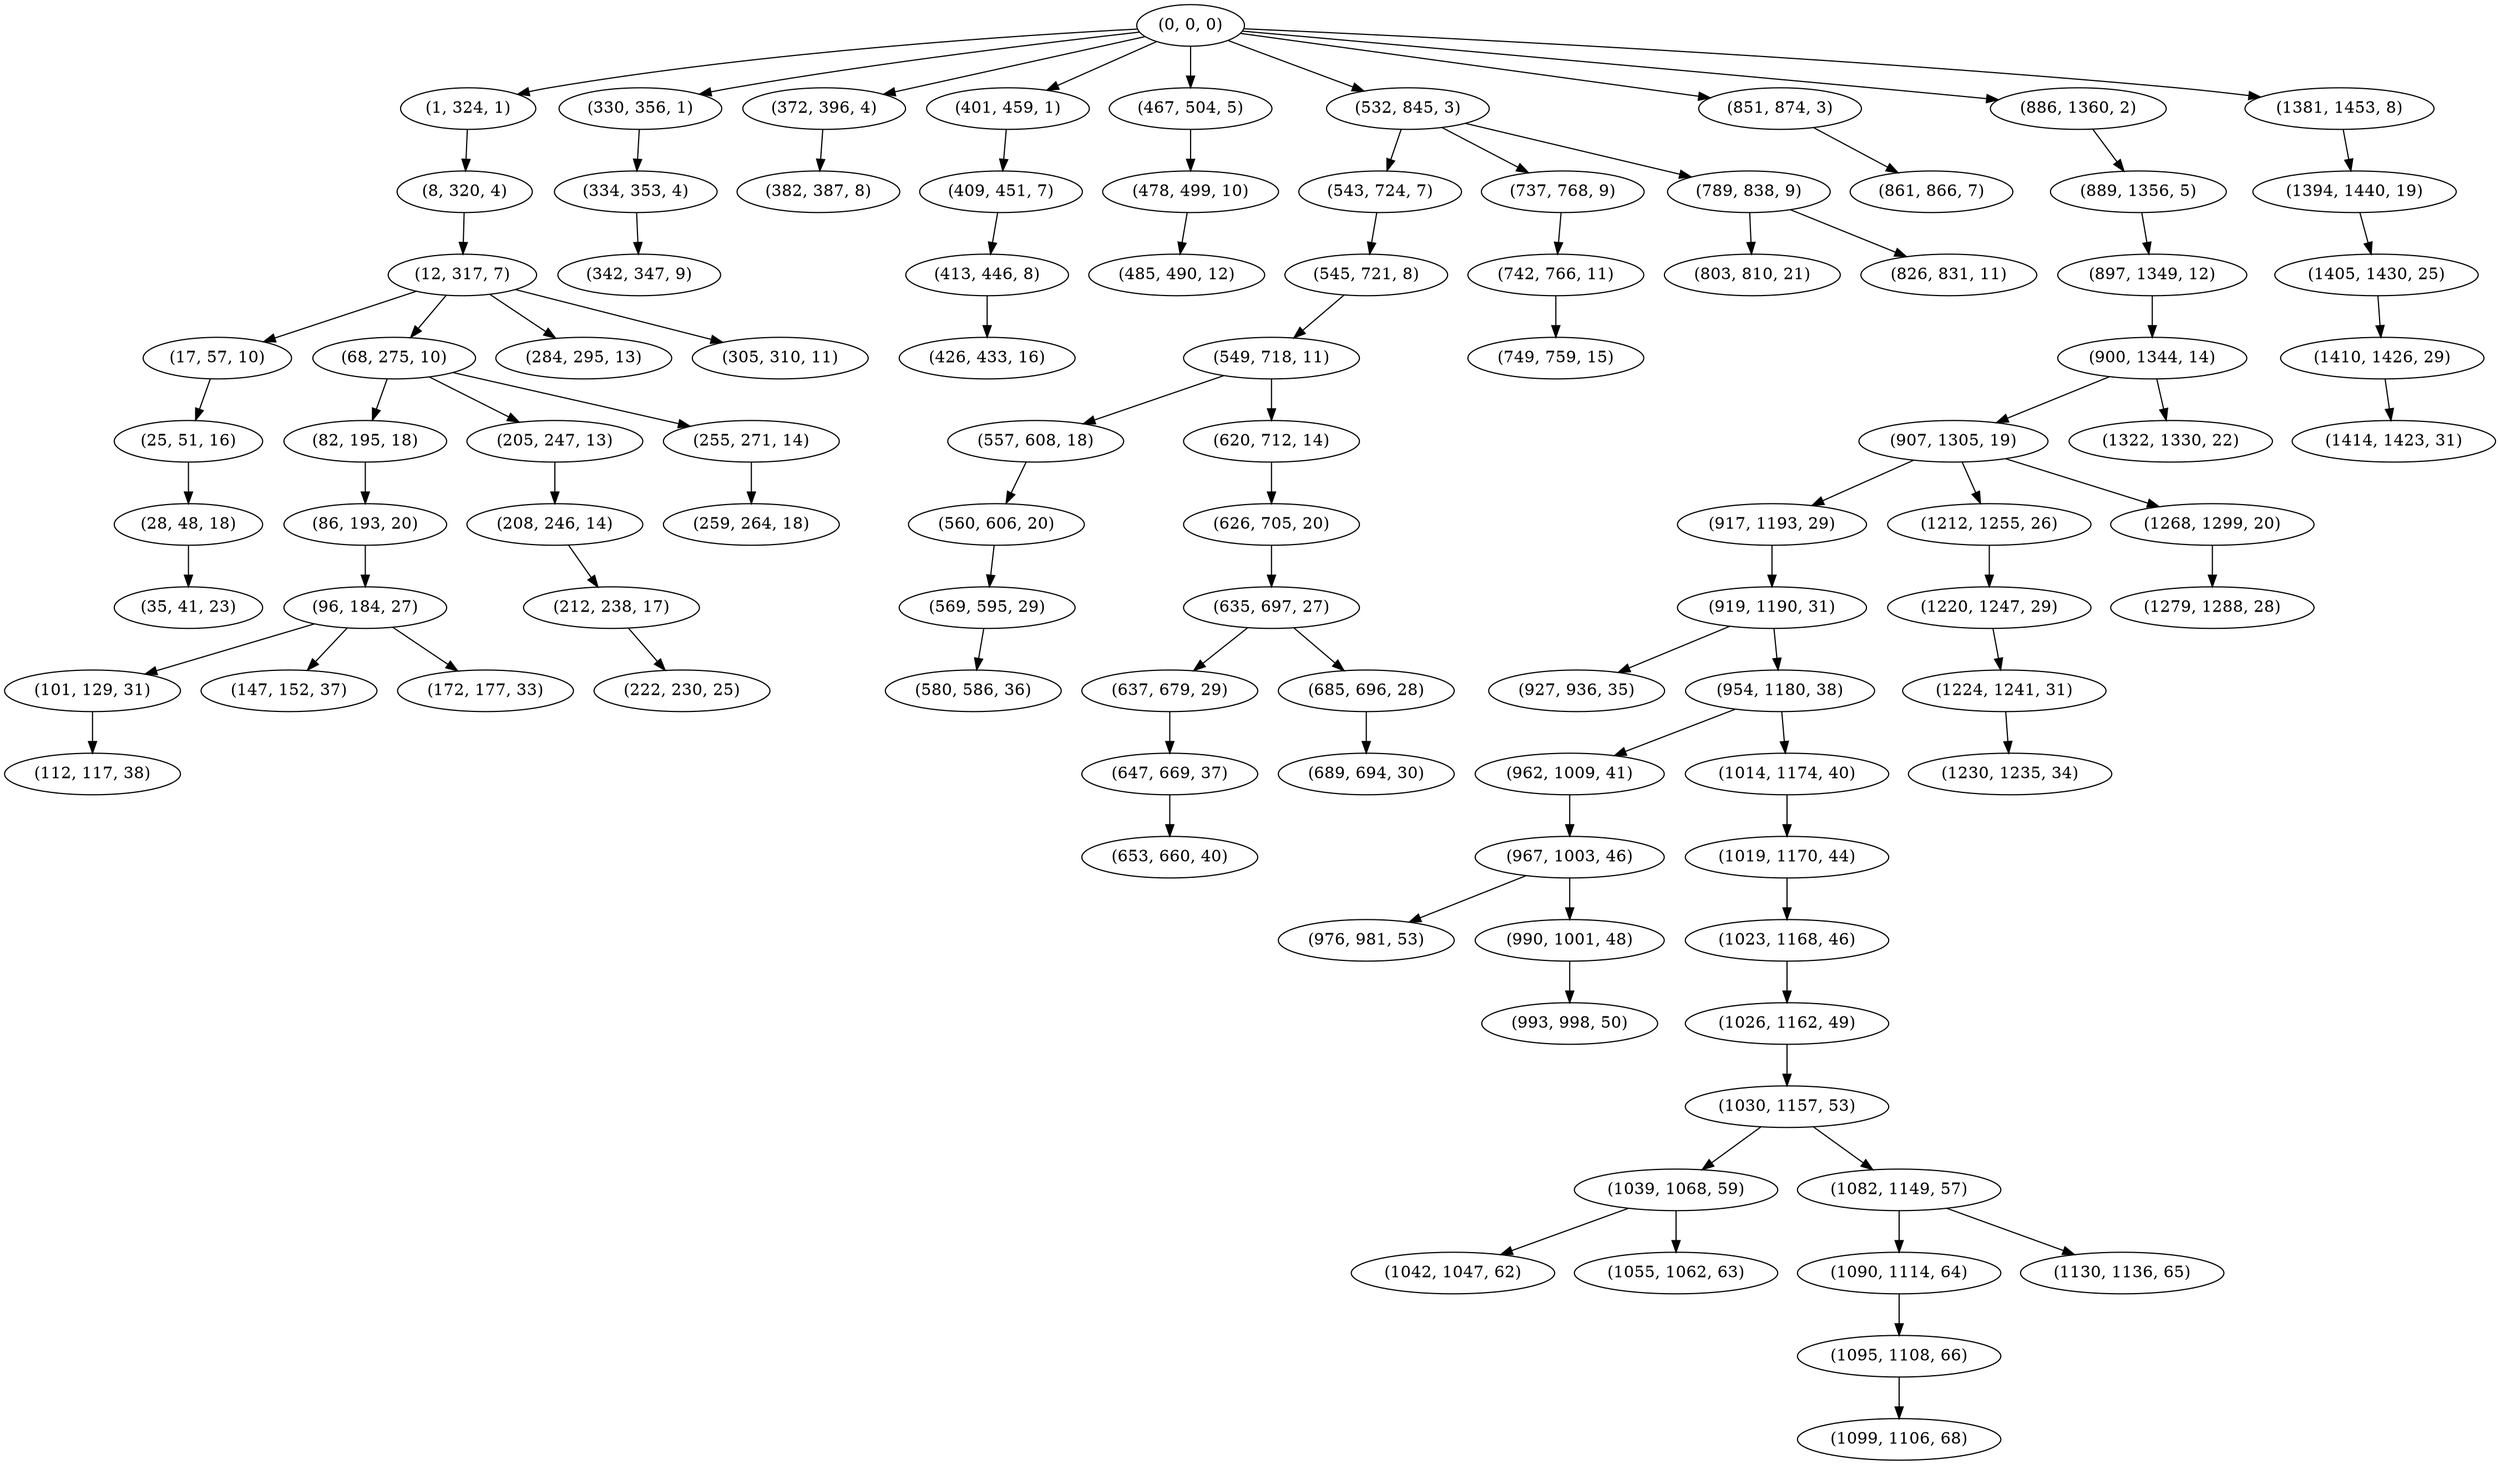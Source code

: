 digraph tree {
    "(0, 0, 0)";
    "(1, 324, 1)";
    "(8, 320, 4)";
    "(12, 317, 7)";
    "(17, 57, 10)";
    "(25, 51, 16)";
    "(28, 48, 18)";
    "(35, 41, 23)";
    "(68, 275, 10)";
    "(82, 195, 18)";
    "(86, 193, 20)";
    "(96, 184, 27)";
    "(101, 129, 31)";
    "(112, 117, 38)";
    "(147, 152, 37)";
    "(172, 177, 33)";
    "(205, 247, 13)";
    "(208, 246, 14)";
    "(212, 238, 17)";
    "(222, 230, 25)";
    "(255, 271, 14)";
    "(259, 264, 18)";
    "(284, 295, 13)";
    "(305, 310, 11)";
    "(330, 356, 1)";
    "(334, 353, 4)";
    "(342, 347, 9)";
    "(372, 396, 4)";
    "(382, 387, 8)";
    "(401, 459, 1)";
    "(409, 451, 7)";
    "(413, 446, 8)";
    "(426, 433, 16)";
    "(467, 504, 5)";
    "(478, 499, 10)";
    "(485, 490, 12)";
    "(532, 845, 3)";
    "(543, 724, 7)";
    "(545, 721, 8)";
    "(549, 718, 11)";
    "(557, 608, 18)";
    "(560, 606, 20)";
    "(569, 595, 29)";
    "(580, 586, 36)";
    "(620, 712, 14)";
    "(626, 705, 20)";
    "(635, 697, 27)";
    "(637, 679, 29)";
    "(647, 669, 37)";
    "(653, 660, 40)";
    "(685, 696, 28)";
    "(689, 694, 30)";
    "(737, 768, 9)";
    "(742, 766, 11)";
    "(749, 759, 15)";
    "(789, 838, 9)";
    "(803, 810, 21)";
    "(826, 831, 11)";
    "(851, 874, 3)";
    "(861, 866, 7)";
    "(886, 1360, 2)";
    "(889, 1356, 5)";
    "(897, 1349, 12)";
    "(900, 1344, 14)";
    "(907, 1305, 19)";
    "(917, 1193, 29)";
    "(919, 1190, 31)";
    "(927, 936, 35)";
    "(954, 1180, 38)";
    "(962, 1009, 41)";
    "(967, 1003, 46)";
    "(976, 981, 53)";
    "(990, 1001, 48)";
    "(993, 998, 50)";
    "(1014, 1174, 40)";
    "(1019, 1170, 44)";
    "(1023, 1168, 46)";
    "(1026, 1162, 49)";
    "(1030, 1157, 53)";
    "(1039, 1068, 59)";
    "(1042, 1047, 62)";
    "(1055, 1062, 63)";
    "(1082, 1149, 57)";
    "(1090, 1114, 64)";
    "(1095, 1108, 66)";
    "(1099, 1106, 68)";
    "(1130, 1136, 65)";
    "(1212, 1255, 26)";
    "(1220, 1247, 29)";
    "(1224, 1241, 31)";
    "(1230, 1235, 34)";
    "(1268, 1299, 20)";
    "(1279, 1288, 28)";
    "(1322, 1330, 22)";
    "(1381, 1453, 8)";
    "(1394, 1440, 19)";
    "(1405, 1430, 25)";
    "(1410, 1426, 29)";
    "(1414, 1423, 31)";
    "(0, 0, 0)" -> "(1, 324, 1)";
    "(0, 0, 0)" -> "(330, 356, 1)";
    "(0, 0, 0)" -> "(372, 396, 4)";
    "(0, 0, 0)" -> "(401, 459, 1)";
    "(0, 0, 0)" -> "(467, 504, 5)";
    "(0, 0, 0)" -> "(532, 845, 3)";
    "(0, 0, 0)" -> "(851, 874, 3)";
    "(0, 0, 0)" -> "(886, 1360, 2)";
    "(0, 0, 0)" -> "(1381, 1453, 8)";
    "(1, 324, 1)" -> "(8, 320, 4)";
    "(8, 320, 4)" -> "(12, 317, 7)";
    "(12, 317, 7)" -> "(17, 57, 10)";
    "(12, 317, 7)" -> "(68, 275, 10)";
    "(12, 317, 7)" -> "(284, 295, 13)";
    "(12, 317, 7)" -> "(305, 310, 11)";
    "(17, 57, 10)" -> "(25, 51, 16)";
    "(25, 51, 16)" -> "(28, 48, 18)";
    "(28, 48, 18)" -> "(35, 41, 23)";
    "(68, 275, 10)" -> "(82, 195, 18)";
    "(68, 275, 10)" -> "(205, 247, 13)";
    "(68, 275, 10)" -> "(255, 271, 14)";
    "(82, 195, 18)" -> "(86, 193, 20)";
    "(86, 193, 20)" -> "(96, 184, 27)";
    "(96, 184, 27)" -> "(101, 129, 31)";
    "(96, 184, 27)" -> "(147, 152, 37)";
    "(96, 184, 27)" -> "(172, 177, 33)";
    "(101, 129, 31)" -> "(112, 117, 38)";
    "(205, 247, 13)" -> "(208, 246, 14)";
    "(208, 246, 14)" -> "(212, 238, 17)";
    "(212, 238, 17)" -> "(222, 230, 25)";
    "(255, 271, 14)" -> "(259, 264, 18)";
    "(330, 356, 1)" -> "(334, 353, 4)";
    "(334, 353, 4)" -> "(342, 347, 9)";
    "(372, 396, 4)" -> "(382, 387, 8)";
    "(401, 459, 1)" -> "(409, 451, 7)";
    "(409, 451, 7)" -> "(413, 446, 8)";
    "(413, 446, 8)" -> "(426, 433, 16)";
    "(467, 504, 5)" -> "(478, 499, 10)";
    "(478, 499, 10)" -> "(485, 490, 12)";
    "(532, 845, 3)" -> "(543, 724, 7)";
    "(532, 845, 3)" -> "(737, 768, 9)";
    "(532, 845, 3)" -> "(789, 838, 9)";
    "(543, 724, 7)" -> "(545, 721, 8)";
    "(545, 721, 8)" -> "(549, 718, 11)";
    "(549, 718, 11)" -> "(557, 608, 18)";
    "(549, 718, 11)" -> "(620, 712, 14)";
    "(557, 608, 18)" -> "(560, 606, 20)";
    "(560, 606, 20)" -> "(569, 595, 29)";
    "(569, 595, 29)" -> "(580, 586, 36)";
    "(620, 712, 14)" -> "(626, 705, 20)";
    "(626, 705, 20)" -> "(635, 697, 27)";
    "(635, 697, 27)" -> "(637, 679, 29)";
    "(635, 697, 27)" -> "(685, 696, 28)";
    "(637, 679, 29)" -> "(647, 669, 37)";
    "(647, 669, 37)" -> "(653, 660, 40)";
    "(685, 696, 28)" -> "(689, 694, 30)";
    "(737, 768, 9)" -> "(742, 766, 11)";
    "(742, 766, 11)" -> "(749, 759, 15)";
    "(789, 838, 9)" -> "(803, 810, 21)";
    "(789, 838, 9)" -> "(826, 831, 11)";
    "(851, 874, 3)" -> "(861, 866, 7)";
    "(886, 1360, 2)" -> "(889, 1356, 5)";
    "(889, 1356, 5)" -> "(897, 1349, 12)";
    "(897, 1349, 12)" -> "(900, 1344, 14)";
    "(900, 1344, 14)" -> "(907, 1305, 19)";
    "(900, 1344, 14)" -> "(1322, 1330, 22)";
    "(907, 1305, 19)" -> "(917, 1193, 29)";
    "(907, 1305, 19)" -> "(1212, 1255, 26)";
    "(907, 1305, 19)" -> "(1268, 1299, 20)";
    "(917, 1193, 29)" -> "(919, 1190, 31)";
    "(919, 1190, 31)" -> "(927, 936, 35)";
    "(919, 1190, 31)" -> "(954, 1180, 38)";
    "(954, 1180, 38)" -> "(962, 1009, 41)";
    "(954, 1180, 38)" -> "(1014, 1174, 40)";
    "(962, 1009, 41)" -> "(967, 1003, 46)";
    "(967, 1003, 46)" -> "(976, 981, 53)";
    "(967, 1003, 46)" -> "(990, 1001, 48)";
    "(990, 1001, 48)" -> "(993, 998, 50)";
    "(1014, 1174, 40)" -> "(1019, 1170, 44)";
    "(1019, 1170, 44)" -> "(1023, 1168, 46)";
    "(1023, 1168, 46)" -> "(1026, 1162, 49)";
    "(1026, 1162, 49)" -> "(1030, 1157, 53)";
    "(1030, 1157, 53)" -> "(1039, 1068, 59)";
    "(1030, 1157, 53)" -> "(1082, 1149, 57)";
    "(1039, 1068, 59)" -> "(1042, 1047, 62)";
    "(1039, 1068, 59)" -> "(1055, 1062, 63)";
    "(1082, 1149, 57)" -> "(1090, 1114, 64)";
    "(1082, 1149, 57)" -> "(1130, 1136, 65)";
    "(1090, 1114, 64)" -> "(1095, 1108, 66)";
    "(1095, 1108, 66)" -> "(1099, 1106, 68)";
    "(1212, 1255, 26)" -> "(1220, 1247, 29)";
    "(1220, 1247, 29)" -> "(1224, 1241, 31)";
    "(1224, 1241, 31)" -> "(1230, 1235, 34)";
    "(1268, 1299, 20)" -> "(1279, 1288, 28)";
    "(1381, 1453, 8)" -> "(1394, 1440, 19)";
    "(1394, 1440, 19)" -> "(1405, 1430, 25)";
    "(1405, 1430, 25)" -> "(1410, 1426, 29)";
    "(1410, 1426, 29)" -> "(1414, 1423, 31)";
}
